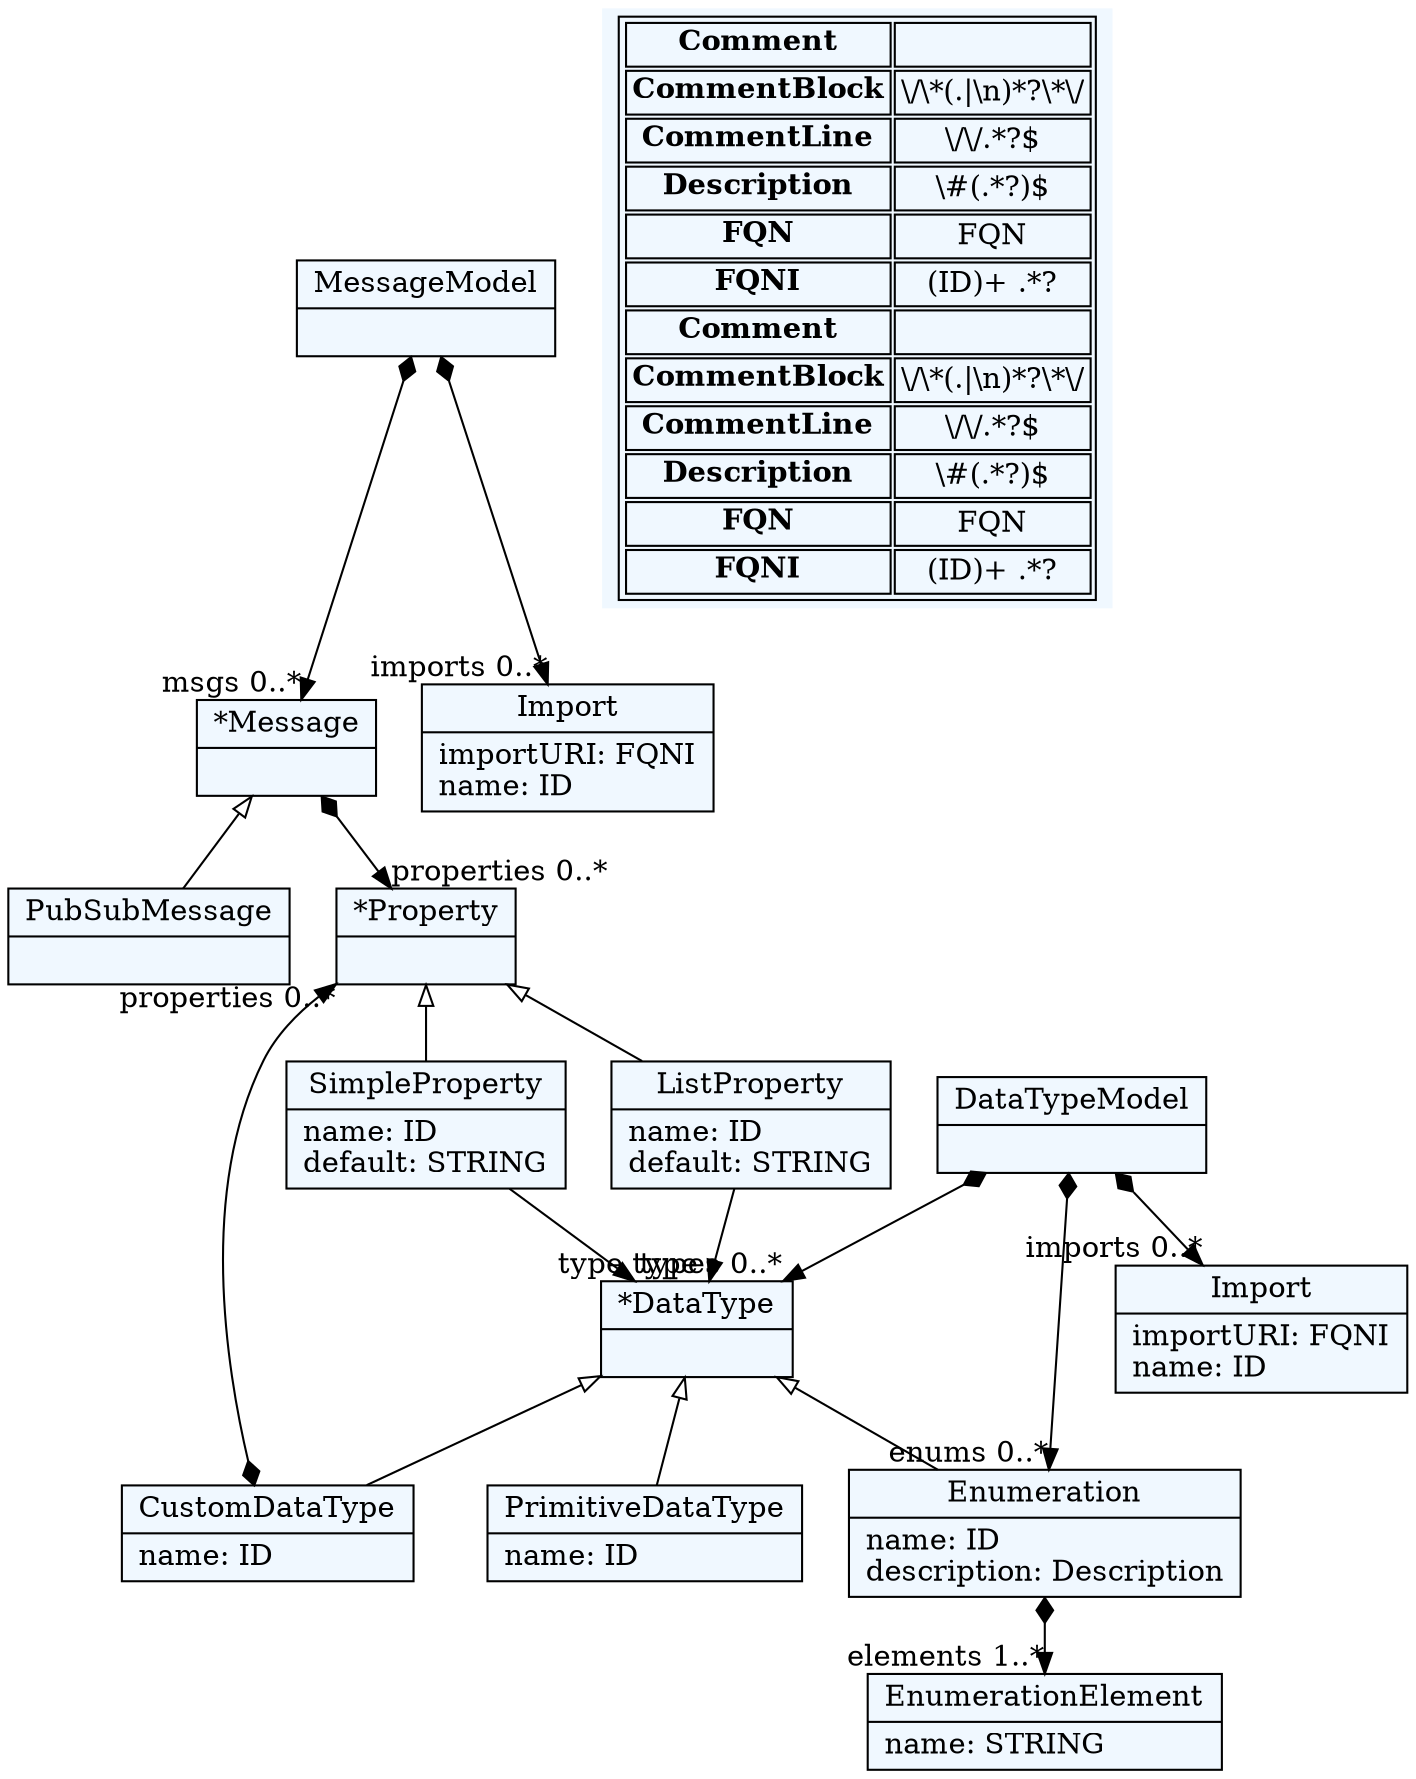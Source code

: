 
    digraph textX {
    fontname = "Bitstream Vera Sans"
    fontsize = 8
    node[
        shape=record,
        style=filled,
        fillcolor=aliceblue
    ]
    nodesep = 0.3
    edge[dir=black,arrowtail=empty]


2074718284560[ label="{MessageModel|}"]

2074718287872[ label="{*Message|}"]

2074718286864[ label="{PubSubMessage|}"]

2074718394688[ label="{Import|importURI: FQNI\lname: ID\l}"]

2074718392720[ label="{DataTypeModel|}"]

2074718393152[ label="{*DataType|}"]

2074718393488[ label="{CustomDataType|name: ID\l}"]

2074718394016[ label="{*Property|}"]

2074718393536[ label="{SimpleProperty|name: ID\ldefault: STRING\l}"]

2074718394160[ label="{ListProperty|name: ID\ldefault: STRING\l}"]

2074718394256[ label="{Enumeration|name: ID\ldescription: Description\l}"]

2074718394352[ label="{EnumerationElement|name: STRING\l}"]

2074718394496[ label="{PrimitiveDataType|name: ID\l}"]

2074718394928[ label="{Import|importURI: FQNI\lname: ID\l}"]



2074718284560 -> 2074718394688[arrowtail=diamond, dir=both, headlabel="imports 0..*"]
2074718284560 -> 2074718287872[arrowtail=diamond, dir=both, headlabel="msgs 0..*"]
2074718287872 -> 2074718394016[arrowtail=diamond, dir=both, headlabel="properties 0..*"]
2074718287872 -> 2074718286864 [dir=back]
2074718392720 -> 2074718394928[arrowtail=diamond, dir=both, headlabel="imports 0..*"]
2074718392720 -> 2074718393152[arrowtail=diamond, dir=both, headlabel="types 0..*"]
2074718392720 -> 2074718394256[arrowtail=diamond, dir=both, headlabel="enums 0..*"]
2074718393152 -> 2074718394496 [dir=back]
2074718393152 -> 2074718393488 [dir=back]
2074718393152 -> 2074718394256 [dir=back]
2074718393488 -> 2074718394016[arrowtail=diamond, dir=both, headlabel="properties 0..*"]
2074718394016 -> 2074718394160 [dir=back]
2074718394016 -> 2074718393536 [dir=back]
2074718393536 -> 2074718393152[headlabel="type "]
2074718394160 -> 2074718393152[headlabel="type "]
2074718394256 -> 2074718394352[arrowtail=diamond, dir=both, headlabel="elements 1..*"]
match_rules [ shape=plaintext, label=< <table>
	<tr>
		<td><b>Comment</b></td><td></td>
	</tr>
	<tr>
		<td><b>CommentBlock</b></td><td>\/\*(.|\n)*?\*\/</td>
	</tr>
	<tr>
		<td><b>CommentLine</b></td><td>\/\/.*?$</td>
	</tr>
	<tr>
		<td><b>Description</b></td><td>\#(.*?)$</td>
	</tr>
	<tr>
		<td><b>FQN</b></td><td>FQN</td>
	</tr>
	<tr>
		<td><b>FQNI</b></td><td>(ID)+ .*?</td>
	</tr>
	<tr>
		<td><b>Comment</b></td><td></td>
	</tr>
	<tr>
		<td><b>CommentBlock</b></td><td>\/\*(.|\n)*?\*\/</td>
	</tr>
	<tr>
		<td><b>CommentLine</b></td><td>\/\/.*?$</td>
	</tr>
	<tr>
		<td><b>Description</b></td><td>\#(.*?)$</td>
	</tr>
	<tr>
		<td><b>FQN</b></td><td>FQN</td>
	</tr>
	<tr>
		<td><b>FQNI</b></td><td>(ID)+ .*?</td>
	</tr>
</table> >]


}
